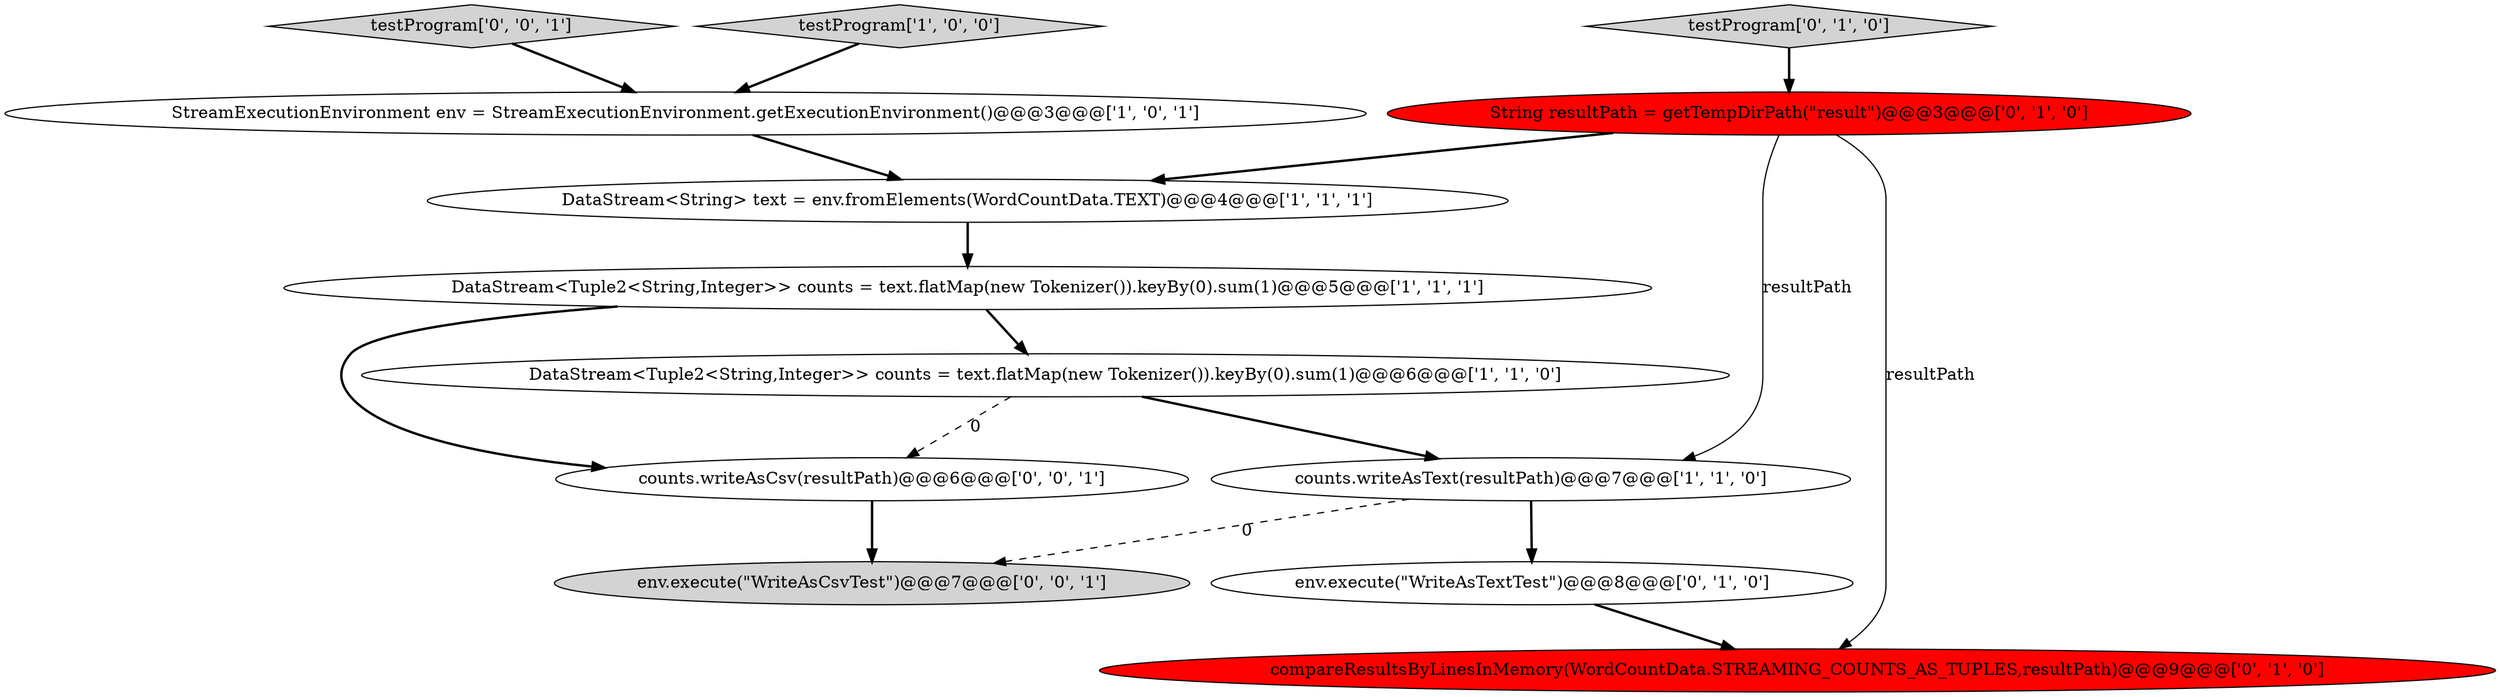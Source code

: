 digraph {
9 [style = filled, label = "String resultPath = getTempDirPath(\"result\")@@@3@@@['0', '1', '0']", fillcolor = red, shape = ellipse image = "AAA1AAABBB2BBB"];
4 [style = filled, label = "StreamExecutionEnvironment env = StreamExecutionEnvironment.getExecutionEnvironment()@@@3@@@['1', '0', '1']", fillcolor = white, shape = ellipse image = "AAA0AAABBB1BBB"];
0 [style = filled, label = "DataStream<String> text = env.fromElements(WordCountData.TEXT)@@@4@@@['1', '1', '1']", fillcolor = white, shape = ellipse image = "AAA0AAABBB1BBB"];
2 [style = filled, label = "counts.writeAsText(resultPath)@@@7@@@['1', '1', '0']", fillcolor = white, shape = ellipse image = "AAA0AAABBB1BBB"];
8 [style = filled, label = "testProgram['0', '1', '0']", fillcolor = lightgray, shape = diamond image = "AAA0AAABBB2BBB"];
6 [style = filled, label = "compareResultsByLinesInMemory(WordCountData.STREAMING_COUNTS_AS_TUPLES,resultPath)@@@9@@@['0', '1', '0']", fillcolor = red, shape = ellipse image = "AAA1AAABBB2BBB"];
11 [style = filled, label = "env.execute(\"WriteAsCsvTest\")@@@7@@@['0', '0', '1']", fillcolor = lightgray, shape = ellipse image = "AAA0AAABBB3BBB"];
12 [style = filled, label = "testProgram['0', '0', '1']", fillcolor = lightgray, shape = diamond image = "AAA0AAABBB3BBB"];
1 [style = filled, label = "DataStream<Tuple2<String,Integer>> counts = text.flatMap(new Tokenizer()).keyBy(0).sum(1)@@@6@@@['1', '1', '0']", fillcolor = white, shape = ellipse image = "AAA0AAABBB1BBB"];
5 [style = filled, label = "DataStream<Tuple2<String,Integer>> counts = text.flatMap(new Tokenizer()).keyBy(0).sum(1)@@@5@@@['1', '1', '1']", fillcolor = white, shape = ellipse image = "AAA0AAABBB1BBB"];
3 [style = filled, label = "testProgram['1', '0', '0']", fillcolor = lightgray, shape = diamond image = "AAA0AAABBB1BBB"];
7 [style = filled, label = "env.execute(\"WriteAsTextTest\")@@@8@@@['0', '1', '0']", fillcolor = white, shape = ellipse image = "AAA0AAABBB2BBB"];
10 [style = filled, label = "counts.writeAsCsv(resultPath)@@@6@@@['0', '0', '1']", fillcolor = white, shape = ellipse image = "AAA0AAABBB3BBB"];
5->10 [style = bold, label=""];
5->1 [style = bold, label=""];
2->11 [style = dashed, label="0"];
1->2 [style = bold, label=""];
2->7 [style = bold, label=""];
1->10 [style = dashed, label="0"];
9->0 [style = bold, label=""];
12->4 [style = bold, label=""];
9->6 [style = solid, label="resultPath"];
3->4 [style = bold, label=""];
7->6 [style = bold, label=""];
4->0 [style = bold, label=""];
0->5 [style = bold, label=""];
8->9 [style = bold, label=""];
10->11 [style = bold, label=""];
9->2 [style = solid, label="resultPath"];
}
